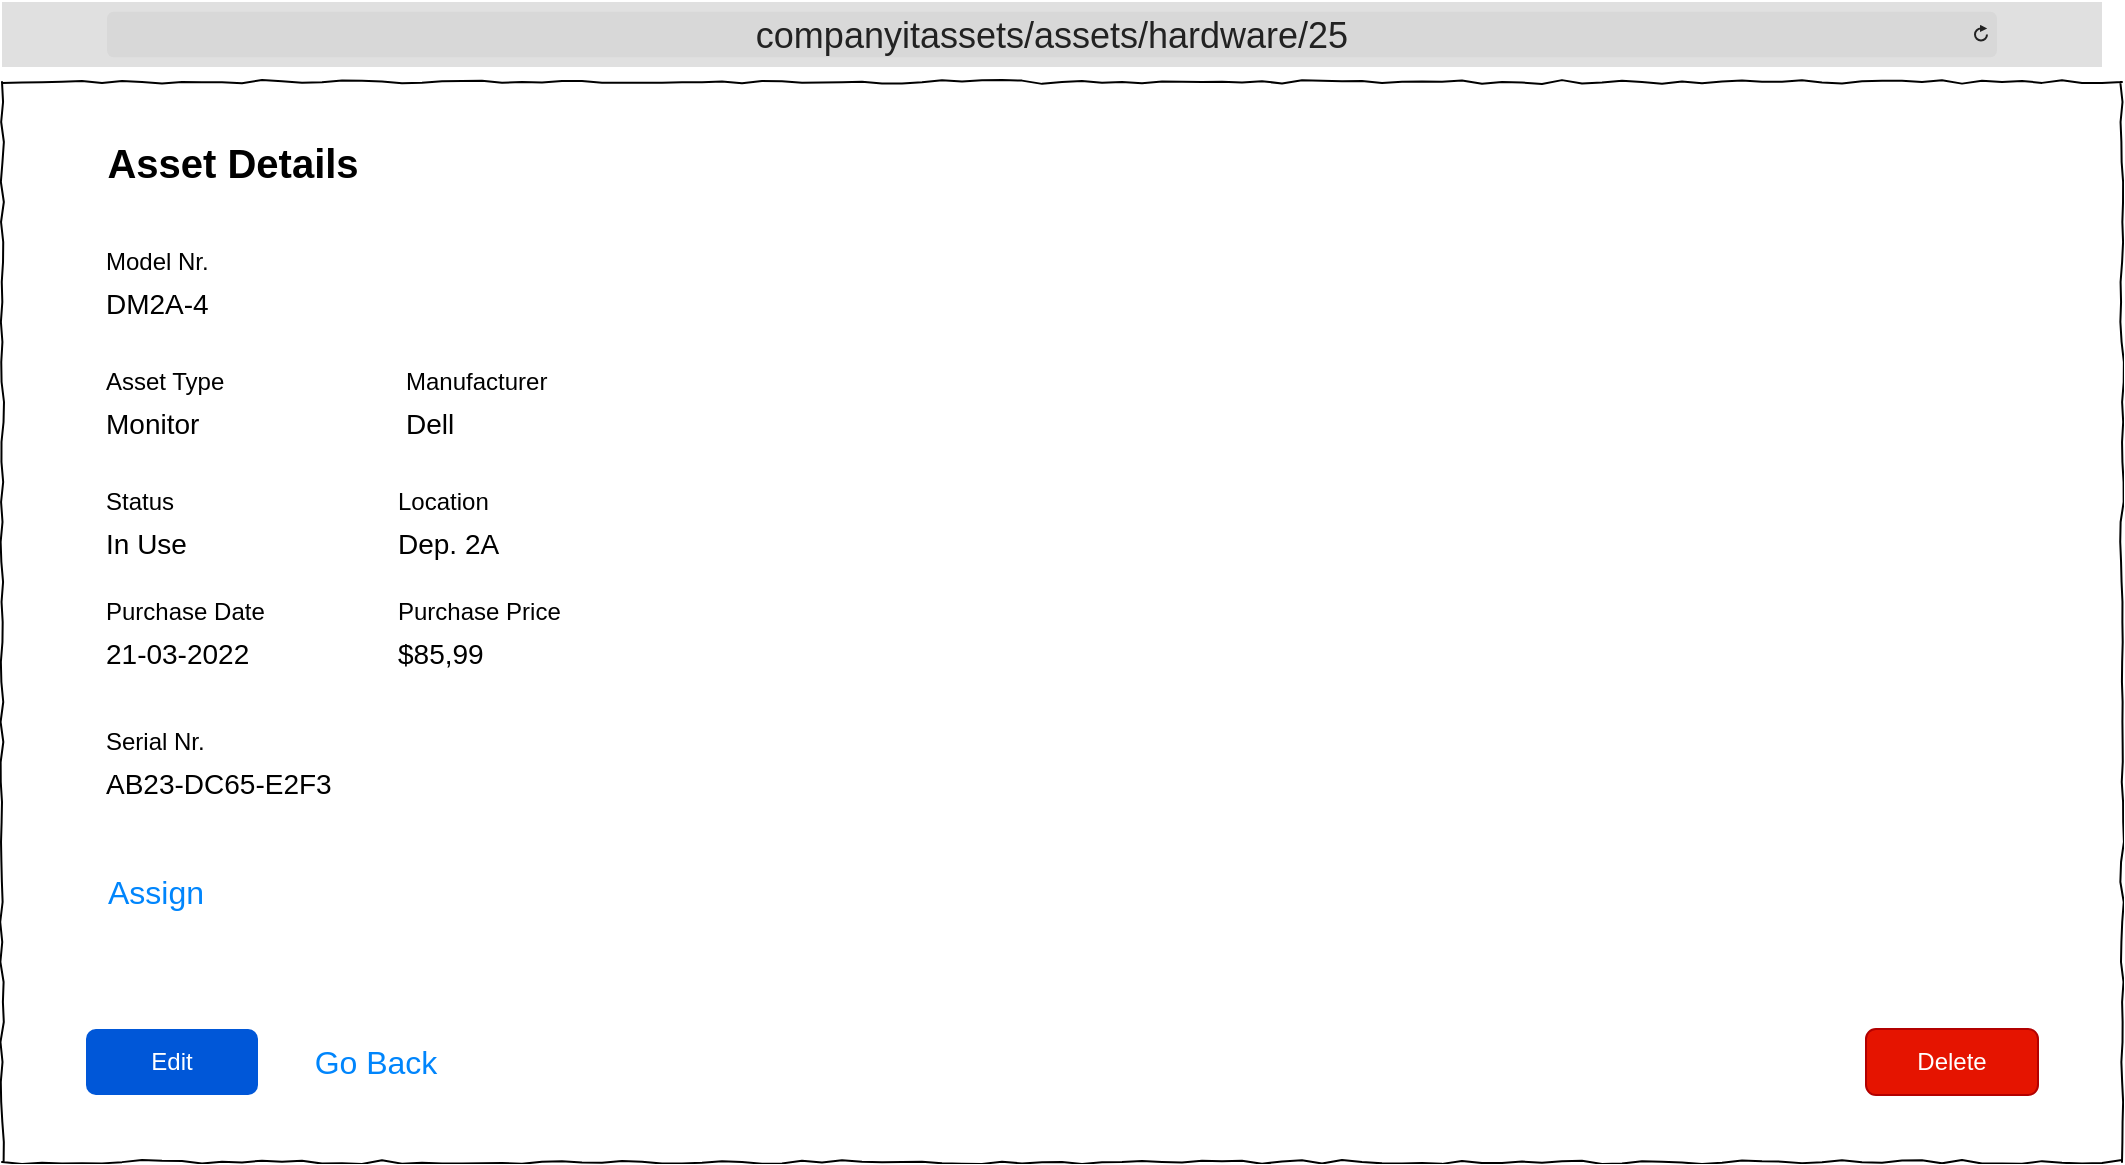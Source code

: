 <mxfile version="26.0.10">
  <diagram name="Page-1" id="03018318-947c-dd8e-b7a3-06fadd420f32">
    <mxGraphModel dx="1026" dy="650" grid="1" gridSize="10" guides="1" tooltips="1" connect="1" arrows="1" fold="1" page="1" pageScale="1" pageWidth="1100" pageHeight="850" background="none" math="0" shadow="0">
      <root>
        <mxCell id="0" />
        <mxCell id="1" parent="0" />
        <mxCell id="677b7b8949515195-1" value="" style="whiteSpace=wrap;html=1;rounded=0;shadow=0;labelBackgroundColor=none;strokeColor=#000000;strokeWidth=1;fillColor=none;fontFamily=Verdana;fontSize=12;fontColor=#000000;align=center;comic=1;" parent="1" vertex="1">
          <mxGeometry x="20" y="40" width="1060" height="540" as="geometry" />
        </mxCell>
        <mxCell id="q4BZEvWAXVgxHDnkbYNj-131" value="Edit" style="rounded=1;fillColor=#0057D8;strokeColor=none;html=1;whiteSpace=wrap;fontColor=#ffffff;align=center;verticalAlign=middle;fontStyle=0;fontSize=12;sketch=0;" parent="1" vertex="1">
          <mxGeometry x="62" y="513.5" width="86" height="33" as="geometry" />
        </mxCell>
        <mxCell id="zX-MKMj06BqSPDNbv460-1" value="&lt;font style=&quot;font-size: 18px;&quot;&gt;companyitassets/assets/hardware/25&lt;/font&gt;" style="html=1;strokeWidth=1;shadow=0;dashed=0;shape=mxgraph.ios7ui.url;fillColor=#e0e0e0;strokeColor=#c0c0c0;buttonText=;strokeColor2=#222222;fontColor=#222222;fontSize=8;spacingTop=2;align=center;whiteSpace=wrap;" parent="1" vertex="1">
          <mxGeometry x="20" width="1050" height="32.5" as="geometry" />
        </mxCell>
        <mxCell id="qXXK7IakLX90gNUS_IdI-1" value="&lt;font style=&quot;font-size: 20px;&quot;&gt;Asset Details&lt;/font&gt;" style="text;strokeColor=none;fillColor=none;html=1;fontSize=24;fontStyle=1;verticalAlign=middle;align=center;" parent="1" vertex="1">
          <mxGeometry x="50" y="60" width="170" height="40" as="geometry" />
        </mxCell>
        <UserObject label="Asset Type" placeholders="1" name="Variable" id="qXXK7IakLX90gNUS_IdI-4">
          <mxCell style="text;html=1;strokeColor=none;fillColor=none;align=left;verticalAlign=middle;whiteSpace=wrap;overflow=hidden;" parent="1" vertex="1">
            <mxGeometry x="70" y="180" width="70" height="20" as="geometry" />
          </mxCell>
        </UserObject>
        <UserObject label="&lt;font style=&quot;font-size: 14px;&quot;&gt;Monitor&lt;/font&gt;" placeholders="1" name="Variable" id="qXXK7IakLX90gNUS_IdI-5">
          <mxCell style="text;html=1;strokeColor=none;fillColor=none;align=left;verticalAlign=middle;whiteSpace=wrap;overflow=hidden;" parent="1" vertex="1">
            <mxGeometry x="70" y="200" width="110" height="20" as="geometry" />
          </mxCell>
        </UserObject>
        <UserObject label="Manufacturer" placeholders="1" name="Variable" id="qXXK7IakLX90gNUS_IdI-6">
          <mxCell style="text;html=1;strokeColor=none;fillColor=none;align=left;verticalAlign=middle;whiteSpace=wrap;overflow=hidden;" parent="1" vertex="1">
            <mxGeometry x="220" y="180" width="90" height="20" as="geometry" />
          </mxCell>
        </UserObject>
        <UserObject label="&lt;font style=&quot;font-size: 14px;&quot;&gt;Dell&lt;/font&gt;" placeholders="1" name="Variable" id="qXXK7IakLX90gNUS_IdI-7">
          <mxCell style="text;html=1;strokeColor=none;fillColor=none;align=left;verticalAlign=middle;whiteSpace=wrap;overflow=hidden;" parent="1" vertex="1">
            <mxGeometry x="220" y="200" width="110" height="20" as="geometry" />
          </mxCell>
        </UserObject>
        <UserObject label="&lt;font style=&quot;font-size: 14px;&quot;&gt;DM2A-4&lt;/font&gt;" placeholders="1" name="Variable" id="qXXK7IakLX90gNUS_IdI-8">
          <mxCell style="text;html=1;strokeColor=none;fillColor=none;align=left;verticalAlign=middle;whiteSpace=wrap;overflow=hidden;" parent="1" vertex="1">
            <mxGeometry x="70" y="140" width="110" height="20" as="geometry" />
          </mxCell>
        </UserObject>
        <UserObject label="Model Nr." placeholders="1" name="Variable" id="qXXK7IakLX90gNUS_IdI-9">
          <mxCell style="text;html=1;strokeColor=none;fillColor=none;align=left;verticalAlign=middle;whiteSpace=wrap;overflow=hidden;" parent="1" vertex="1">
            <mxGeometry x="70" y="120" width="90" height="20" as="geometry" />
          </mxCell>
        </UserObject>
        <UserObject label="Status" placeholders="1" name="Variable" id="qXXK7IakLX90gNUS_IdI-10">
          <mxCell style="text;html=1;strokeColor=none;fillColor=none;align=left;verticalAlign=middle;whiteSpace=wrap;overflow=hidden;" parent="1" vertex="1">
            <mxGeometry x="70" y="240" width="90" height="20" as="geometry" />
          </mxCell>
        </UserObject>
        <UserObject label="&lt;font style=&quot;font-size: 14px;&quot;&gt;In Use&lt;/font&gt;" placeholders="1" name="Variable" id="qXXK7IakLX90gNUS_IdI-11">
          <mxCell style="text;html=1;strokeColor=none;fillColor=none;align=left;verticalAlign=middle;whiteSpace=wrap;overflow=hidden;" parent="1" vertex="1">
            <mxGeometry x="70" y="260" width="110" height="20" as="geometry" />
          </mxCell>
        </UserObject>
        <UserObject label="&lt;font style=&quot;font-size: 14px;&quot;&gt;Dep. 2A&lt;/font&gt;" placeholders="1" name="Variable" id="qXXK7IakLX90gNUS_IdI-12">
          <mxCell style="text;html=1;strokeColor=none;fillColor=none;align=left;verticalAlign=middle;whiteSpace=wrap;overflow=hidden;" parent="1" vertex="1">
            <mxGeometry x="216" y="260" width="110" height="20" as="geometry" />
          </mxCell>
        </UserObject>
        <UserObject label="Location" placeholders="1" name="Variable" id="qXXK7IakLX90gNUS_IdI-13">
          <mxCell style="text;html=1;strokeColor=none;fillColor=none;align=left;verticalAlign=middle;whiteSpace=wrap;overflow=hidden;" parent="1" vertex="1">
            <mxGeometry x="216" y="240" width="90" height="20" as="geometry" />
          </mxCell>
        </UserObject>
        <UserObject label="Purchase Date" placeholders="1" name="Variable" id="qXXK7IakLX90gNUS_IdI-14">
          <mxCell style="text;html=1;strokeColor=none;fillColor=none;align=left;verticalAlign=middle;whiteSpace=wrap;overflow=hidden;" parent="1" vertex="1">
            <mxGeometry x="70" y="295" width="90" height="20" as="geometry" />
          </mxCell>
        </UserObject>
        <UserObject label="&lt;span style=&quot;font-size: 14px;&quot;&gt;21-03-2022&lt;/span&gt;" placeholders="1" name="Variable" id="qXXK7IakLX90gNUS_IdI-15">
          <mxCell style="text;html=1;strokeColor=none;fillColor=none;align=left;verticalAlign=middle;whiteSpace=wrap;overflow=hidden;" parent="1" vertex="1">
            <mxGeometry x="70" y="315" width="110" height="20" as="geometry" />
          </mxCell>
        </UserObject>
        <UserObject label="Purchase Price" placeholders="1" name="Variable" id="qXXK7IakLX90gNUS_IdI-16">
          <mxCell style="text;html=1;strokeColor=none;fillColor=none;align=left;verticalAlign=middle;whiteSpace=wrap;overflow=hidden;" parent="1" vertex="1">
            <mxGeometry x="216" y="295" width="90" height="20" as="geometry" />
          </mxCell>
        </UserObject>
        <UserObject label="&lt;span style=&quot;font-size: 14px;&quot;&gt;$85,99&lt;/span&gt;" placeholders="1" name="Variable" id="qXXK7IakLX90gNUS_IdI-17">
          <mxCell style="text;html=1;strokeColor=none;fillColor=none;align=left;verticalAlign=middle;whiteSpace=wrap;overflow=hidden;" parent="1" vertex="1">
            <mxGeometry x="216" y="315" width="110" height="20" as="geometry" />
          </mxCell>
        </UserObject>
        <mxCell id="qXXK7IakLX90gNUS_IdI-18" value="Go Back" style="html=1;shadow=0;dashed=0;shape=mxgraph.bootstrap.rrect;rSize=5;strokeColor=none;strokeWidth=1;fillColor=none;fontColor=#0085FC;whiteSpace=wrap;align=center;verticalAlign=middle;spacingLeft=0;fontStyle=0;fontSize=16;spacing=5;" parent="1" vertex="1">
          <mxGeometry x="172" y="510" width="70" height="40" as="geometry" />
        </mxCell>
        <mxCell id="qXXK7IakLX90gNUS_IdI-19" value="Delete" style="rounded=1;fillColor=#e51400;strokeColor=#B20000;html=1;whiteSpace=wrap;fontColor=#ffffff;align=center;verticalAlign=middle;fontStyle=0;fontSize=12;sketch=0;" parent="1" vertex="1">
          <mxGeometry x="952" y="513.5" width="86" height="33" as="geometry" />
        </mxCell>
        <UserObject label="Serial Nr." placeholders="1" name="Variable" id="10XDzdRVasA_GGK3fKtw-1">
          <mxCell style="text;html=1;strokeColor=none;fillColor=none;align=left;verticalAlign=middle;whiteSpace=wrap;overflow=hidden;" parent="1" vertex="1">
            <mxGeometry x="70" y="360" width="90" height="20" as="geometry" />
          </mxCell>
        </UserObject>
        <UserObject label="&lt;span style=&quot;font-size: 14px;&quot;&gt;AB23-DC65-E2F3&lt;/span&gt;" placeholders="1" name="Variable" id="10XDzdRVasA_GGK3fKtw-2">
          <mxCell style="text;html=1;strokeColor=none;fillColor=none;align=left;verticalAlign=middle;whiteSpace=wrap;overflow=hidden;" parent="1" vertex="1">
            <mxGeometry x="70" y="380" width="160" height="20" as="geometry" />
          </mxCell>
        </UserObject>
        <mxCell id="HvOkV9DAVzlVYlPNYd1M-1" value="Assign" style="html=1;shadow=0;dashed=0;shape=mxgraph.bootstrap.rrect;rSize=5;strokeColor=none;strokeWidth=1;fillColor=none;fontColor=#0085FC;whiteSpace=wrap;align=center;verticalAlign=middle;spacingLeft=0;fontStyle=0;fontSize=16;spacing=5;" vertex="1" parent="1">
          <mxGeometry x="62" y="425" width="70" height="40" as="geometry" />
        </mxCell>
      </root>
    </mxGraphModel>
  </diagram>
</mxfile>
